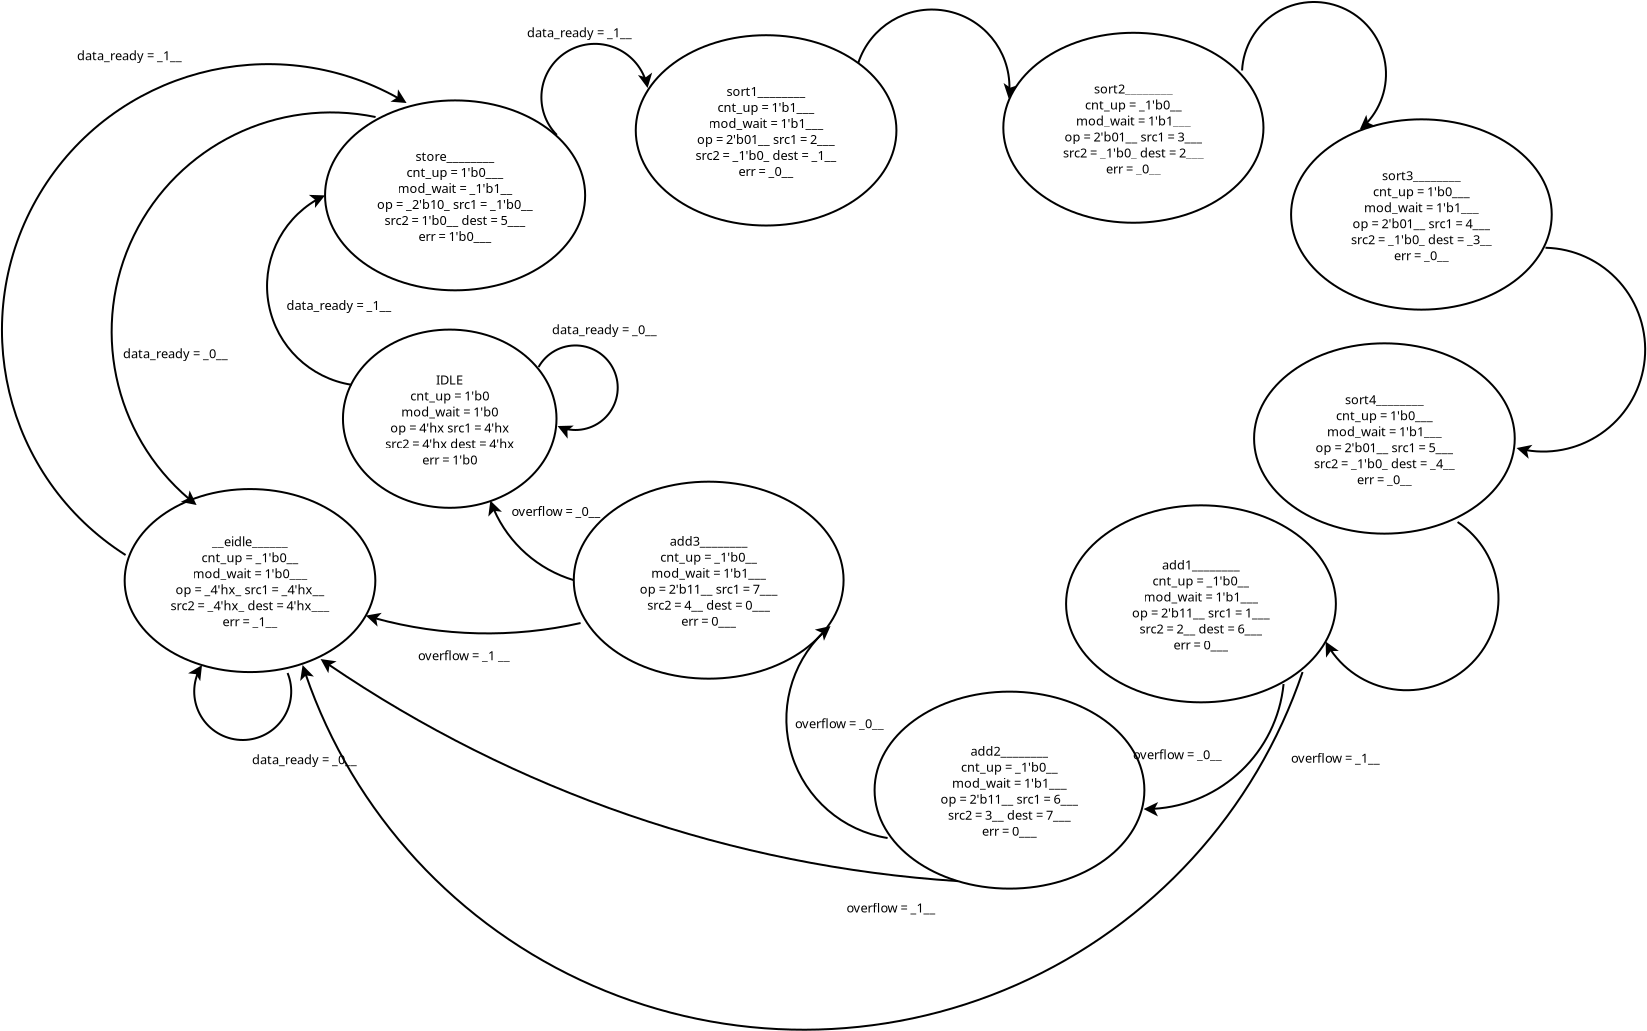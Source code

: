 <?xml version="1.0" encoding="UTF-8"?>
<dia:diagram xmlns:dia="http://www.lysator.liu.se/~alla/dia/">
  <dia:layer name="Background" visible="true" active="true">
    <dia:object type="Flowchart - Ellipse" version="0" id="O0">
      <dia:attribute name="obj_pos">
        <dia:point val="19.619,17.528"/>
      </dia:attribute>
      <dia:attribute name="obj_bb">
        <dia:rectangle val="19.569,17.478;30.346,26.489"/>
      </dia:attribute>
      <dia:attribute name="elem_corner">
        <dia:point val="19.619,17.528"/>
      </dia:attribute>
      <dia:attribute name="elem_width">
        <dia:real val="10.677"/>
      </dia:attribute>
      <dia:attribute name="elem_height">
        <dia:real val="8.911"/>
      </dia:attribute>
      <dia:attribute name="show_background">
        <dia:boolean val="true"/>
      </dia:attribute>
      <dia:attribute name="padding">
        <dia:real val="0.354"/>
      </dia:attribute>
      <dia:attribute name="text">
        <dia:composite type="text">
          <dia:attribute name="string">
            <dia:string>#IDLE
cnt_up = 1'b0
mod_wait = 1'b0
op = 4'hx src1 = 4'hx
src2 = 4'hx dest = 4'hx
err = 1'b0#</dia:string>
          </dia:attribute>
          <dia:attribute name="font">
            <dia:font family="sans" style="0" name="Helvetica"/>
          </dia:attribute>
          <dia:attribute name="height">
            <dia:real val="0.8"/>
          </dia:attribute>
          <dia:attribute name="pos">
            <dia:point val="24.957,20.178"/>
          </dia:attribute>
          <dia:attribute name="color">
            <dia:color val="#000000"/>
          </dia:attribute>
          <dia:attribute name="alignment">
            <dia:enum val="1"/>
          </dia:attribute>
        </dia:composite>
      </dia:attribute>
    </dia:object>
    <dia:object type="Flowchart - Ellipse" version="0" id="O1">
      <dia:attribute name="obj_pos">
        <dia:point val="18.723,6.069"/>
      </dia:attribute>
      <dia:attribute name="obj_bb">
        <dia:rectangle val="18.673,6.019;31.778,15.615"/>
      </dia:attribute>
      <dia:attribute name="elem_corner">
        <dia:point val="18.723,6.069"/>
      </dia:attribute>
      <dia:attribute name="elem_width">
        <dia:real val="13.005"/>
      </dia:attribute>
      <dia:attribute name="elem_height">
        <dia:real val="9.496"/>
      </dia:attribute>
      <dia:attribute name="show_background">
        <dia:boolean val="true"/>
      </dia:attribute>
      <dia:attribute name="padding">
        <dia:real val="0.354"/>
      </dia:attribute>
      <dia:attribute name="text">
        <dia:composite type="text">
          <dia:attribute name="string">
            <dia:string>#store________
cnt_up = 1'b0___
mod_wait = _1'b1__
op = _2'b10_ src1 = _1'b0__
src2 = 1'b0__ dest = 5___
err = 1'b0___#</dia:string>
          </dia:attribute>
          <dia:attribute name="font">
            <dia:font family="sans" style="0" name="Helvetica"/>
          </dia:attribute>
          <dia:attribute name="height">
            <dia:real val="0.8"/>
          </dia:attribute>
          <dia:attribute name="pos">
            <dia:point val="25.226,9.012"/>
          </dia:attribute>
          <dia:attribute name="color">
            <dia:color val="#000000"/>
          </dia:attribute>
          <dia:attribute name="alignment">
            <dia:enum val="1"/>
          </dia:attribute>
        </dia:composite>
      </dia:attribute>
    </dia:object>
    <dia:object type="Flowchart - Ellipse" version="0" id="O2">
      <dia:attribute name="obj_pos">
        <dia:point val="34.259,2.809"/>
      </dia:attribute>
      <dia:attribute name="obj_bb">
        <dia:rectangle val="34.209,2.759;47.342,12.375"/>
      </dia:attribute>
      <dia:attribute name="elem_corner">
        <dia:point val="34.259,2.809"/>
      </dia:attribute>
      <dia:attribute name="elem_width">
        <dia:real val="13.033"/>
      </dia:attribute>
      <dia:attribute name="elem_height">
        <dia:real val="9.516"/>
      </dia:attribute>
      <dia:attribute name="show_background">
        <dia:boolean val="true"/>
      </dia:attribute>
      <dia:attribute name="padding">
        <dia:real val="0.354"/>
      </dia:attribute>
      <dia:attribute name="text">
        <dia:composite type="text">
          <dia:attribute name="string">
            <dia:string>#sort1________
cnt_up = 1'b1___
mod_wait = 1'b1___
op = 2'b01__ src1 = 2___
src2 = _1'b0_ dest = _1__
err = _0__#</dia:string>
          </dia:attribute>
          <dia:attribute name="font">
            <dia:font family="sans" style="0" name="Helvetica"/>
          </dia:attribute>
          <dia:attribute name="height">
            <dia:real val="0.8"/>
          </dia:attribute>
          <dia:attribute name="pos">
            <dia:point val="40.776,5.762"/>
          </dia:attribute>
          <dia:attribute name="color">
            <dia:color val="#000000"/>
          </dia:attribute>
          <dia:attribute name="alignment">
            <dia:enum val="1"/>
          </dia:attribute>
        </dia:composite>
      </dia:attribute>
    </dia:object>
    <dia:object type="Flowchart - Ellipse" version="0" id="O3">
      <dia:attribute name="obj_pos">
        <dia:point val="52.637,2.688"/>
      </dia:attribute>
      <dia:attribute name="obj_bb">
        <dia:rectangle val="52.587,2.638;65.695,12.236"/>
      </dia:attribute>
      <dia:attribute name="elem_corner">
        <dia:point val="52.637,2.688"/>
      </dia:attribute>
      <dia:attribute name="elem_width">
        <dia:real val="13.007"/>
      </dia:attribute>
      <dia:attribute name="elem_height">
        <dia:real val="9.498"/>
      </dia:attribute>
      <dia:attribute name="show_background">
        <dia:boolean val="true"/>
      </dia:attribute>
      <dia:attribute name="padding">
        <dia:real val="0.354"/>
      </dia:attribute>
      <dia:attribute name="text">
        <dia:composite type="text">
          <dia:attribute name="string">
            <dia:string>#sort2________
cnt_up = _1'b0__
mod_wait = 1'b1___
op = 2'b01__ src1 = 3___
src2 = _1'b0_ dest = 2___
err = _0__#</dia:string>
          </dia:attribute>
          <dia:attribute name="font">
            <dia:font family="sans" style="0" name="Helvetica"/>
          </dia:attribute>
          <dia:attribute name="height">
            <dia:real val="0.8"/>
          </dia:attribute>
          <dia:attribute name="pos">
            <dia:point val="59.141,5.632"/>
          </dia:attribute>
          <dia:attribute name="color">
            <dia:color val="#000000"/>
          </dia:attribute>
          <dia:attribute name="alignment">
            <dia:enum val="1"/>
          </dia:attribute>
        </dia:composite>
      </dia:attribute>
    </dia:object>
    <dia:object type="Flowchart - Ellipse" version="0" id="O4">
      <dia:attribute name="obj_pos">
        <dia:point val="31.16,25.132"/>
      </dia:attribute>
      <dia:attribute name="obj_bb">
        <dia:rectangle val="31.11,25.082;44.701,35.032"/>
      </dia:attribute>
      <dia:attribute name="elem_corner">
        <dia:point val="31.16,25.132"/>
      </dia:attribute>
      <dia:attribute name="elem_width">
        <dia:real val="13.49"/>
      </dia:attribute>
      <dia:attribute name="elem_height">
        <dia:real val="9.85"/>
      </dia:attribute>
      <dia:attribute name="show_background">
        <dia:boolean val="true"/>
      </dia:attribute>
      <dia:attribute name="padding">
        <dia:real val="0.354"/>
      </dia:attribute>
      <dia:attribute name="text">
        <dia:composite type="text">
          <dia:attribute name="string">
            <dia:string>#add3________
cnt_up = _1'b0__
mod_wait = 1'b1___
op = 2'b11__ src1 = 7___
src2 = 4__ dest = 0___
err = 0___#</dia:string>
          </dia:attribute>
          <dia:attribute name="font">
            <dia:font family="sans" style="0" name="Helvetica"/>
          </dia:attribute>
          <dia:attribute name="height">
            <dia:real val="0.8"/>
          </dia:attribute>
          <dia:attribute name="pos">
            <dia:point val="37.906,28.252"/>
          </dia:attribute>
          <dia:attribute name="color">
            <dia:color val="#000000"/>
          </dia:attribute>
          <dia:attribute name="alignment">
            <dia:enum val="1"/>
          </dia:attribute>
        </dia:composite>
      </dia:attribute>
    </dia:object>
    <dia:object type="Flowchart - Ellipse" version="0" id="O5">
      <dia:attribute name="obj_pos">
        <dia:point val="8.704,25.501"/>
      </dia:attribute>
      <dia:attribute name="obj_bb">
        <dia:rectangle val="8.654,25.451;21.288,34.703"/>
      </dia:attribute>
      <dia:attribute name="elem_corner">
        <dia:point val="8.704,25.501"/>
      </dia:attribute>
      <dia:attribute name="elem_width">
        <dia:real val="12.534"/>
      </dia:attribute>
      <dia:attribute name="elem_height">
        <dia:real val="9.152"/>
      </dia:attribute>
      <dia:attribute name="show_background">
        <dia:boolean val="true"/>
      </dia:attribute>
      <dia:attribute name="padding">
        <dia:real val="0.354"/>
      </dia:attribute>
      <dia:attribute name="text">
        <dia:composite type="text">
          <dia:attribute name="string">
            <dia:string>#__eidle______
cnt_up = _1'b0__
mod_wait = 1'b0___
op = _4'hx_ src1 = _4'hx__
src2 = _4'hx_ dest = 4'hx___
err = _1__#</dia:string>
          </dia:attribute>
          <dia:attribute name="font">
            <dia:font family="sans" style="0" name="Helvetica"/>
          </dia:attribute>
          <dia:attribute name="height">
            <dia:real val="0.8"/>
          </dia:attribute>
          <dia:attribute name="pos">
            <dia:point val="14.971,28.272"/>
          </dia:attribute>
          <dia:attribute name="color">
            <dia:color val="#000000"/>
          </dia:attribute>
          <dia:attribute name="alignment">
            <dia:enum val="1"/>
          </dia:attribute>
        </dia:composite>
      </dia:attribute>
    </dia:object>
    <dia:object type="Standard - Arc" version="0" id="O6">
      <dia:attribute name="obj_pos">
        <dia:point val="20.054,20.288"/>
      </dia:attribute>
      <dia:attribute name="obj_bb">
        <dia:rectangle val="15.773,10.76;20.11,20.345"/>
      </dia:attribute>
      <dia:attribute name="conn_endpoints">
        <dia:point val="20.054,20.288"/>
        <dia:point val="18.723,10.817"/>
      </dia:attribute>
      <dia:attribute name="curve_distance">
        <dia:real val="-3.551"/>
      </dia:attribute>
      <dia:attribute name="line_width">
        <dia:real val="0.1"/>
      </dia:attribute>
      <dia:attribute name="end_arrow">
        <dia:enum val="22"/>
      </dia:attribute>
      <dia:attribute name="end_arrow_length">
        <dia:real val="0.5"/>
      </dia:attribute>
      <dia:attribute name="end_arrow_width">
        <dia:real val="0.5"/>
      </dia:attribute>
      <dia:connections>
        <dia:connection handle="0" to="O0" connection="7"/>
        <dia:connection handle="1" to="O1" connection="8"/>
      </dia:connections>
    </dia:object>
    <dia:object type="Standard - Text" version="1" id="O7">
      <dia:attribute name="obj_pos">
        <dia:point val="16.8,16.55"/>
      </dia:attribute>
      <dia:attribute name="obj_bb">
        <dia:rectangle val="16.8,15.955;22.695,16.703"/>
      </dia:attribute>
      <dia:attribute name="text">
        <dia:composite type="text">
          <dia:attribute name="string">
            <dia:string>#data_ready = _1__#</dia:string>
          </dia:attribute>
          <dia:attribute name="font">
            <dia:font family="sans" style="0" name="Helvetica"/>
          </dia:attribute>
          <dia:attribute name="height">
            <dia:real val="0.8"/>
          </dia:attribute>
          <dia:attribute name="pos">
            <dia:point val="16.8,16.55"/>
          </dia:attribute>
          <dia:attribute name="color">
            <dia:color val="#000000"/>
          </dia:attribute>
          <dia:attribute name="alignment">
            <dia:enum val="0"/>
          </dia:attribute>
        </dia:composite>
      </dia:attribute>
      <dia:attribute name="valign">
        <dia:enum val="3"/>
      </dia:attribute>
    </dia:object>
    <dia:object type="Standard - Arc" version="0" id="O8">
      <dia:attribute name="obj_pos">
        <dia:point val="31.16,30.057"/>
      </dia:attribute>
      <dia:attribute name="obj_bb">
        <dia:rectangle val="26.884,26.006;31.231,30.128"/>
      </dia:attribute>
      <dia:attribute name="conn_endpoints">
        <dia:point val="31.16,30.057"/>
        <dia:point val="26.988,26.076"/>
      </dia:attribute>
      <dia:attribute name="curve_distance">
        <dia:real val="-0.693"/>
      </dia:attribute>
      <dia:attribute name="end_arrow">
        <dia:enum val="22"/>
      </dia:attribute>
      <dia:attribute name="end_arrow_length">
        <dia:real val="0.5"/>
      </dia:attribute>
      <dia:attribute name="end_arrow_width">
        <dia:real val="0.5"/>
      </dia:attribute>
      <dia:connections>
        <dia:connection handle="0" to="O4" connection="8"/>
        <dia:connection handle="1" to="O0" connection="13"/>
      </dia:connections>
    </dia:object>
    <dia:object type="Standard - Text" version="1" id="O9">
      <dia:attribute name="obj_pos">
        <dia:point val="28.05,26.85"/>
      </dia:attribute>
      <dia:attribute name="obj_bb">
        <dia:rectangle val="28.05,26.255;33.11,27.003"/>
      </dia:attribute>
      <dia:attribute name="text">
        <dia:composite type="text">
          <dia:attribute name="string">
            <dia:string>#overflow = _0__#</dia:string>
          </dia:attribute>
          <dia:attribute name="font">
            <dia:font family="sans" style="0" name="Helvetica"/>
          </dia:attribute>
          <dia:attribute name="height">
            <dia:real val="0.8"/>
          </dia:attribute>
          <dia:attribute name="pos">
            <dia:point val="28.05,26.85"/>
          </dia:attribute>
          <dia:attribute name="color">
            <dia:color val="#000000"/>
          </dia:attribute>
          <dia:attribute name="alignment">
            <dia:enum val="0"/>
          </dia:attribute>
        </dia:composite>
      </dia:attribute>
      <dia:attribute name="valign">
        <dia:enum val="3"/>
      </dia:attribute>
    </dia:object>
    <dia:object type="Standard - Arc" version="0" id="O10">
      <dia:attribute name="obj_pos">
        <dia:point val="25.226,10.817"/>
      </dia:attribute>
      <dia:attribute name="obj_bb">
        <dia:rectangle val="25.155,4.216;34.918,10.885"/>
      </dia:attribute>
      <dia:attribute name="conn_endpoints">
        <dia:point val="25.226,10.817"/>
        <dia:point val="34.85,5.45"/>
      </dia:attribute>
      <dia:attribute name="curve_distance">
        <dia:real val="-3.551"/>
      </dia:attribute>
      <dia:attribute name="line_width">
        <dia:real val="0.1"/>
      </dia:attribute>
      <dia:attribute name="end_arrow">
        <dia:enum val="22"/>
      </dia:attribute>
      <dia:attribute name="end_arrow_length">
        <dia:real val="0.5"/>
      </dia:attribute>
      <dia:attribute name="end_arrow_width">
        <dia:real val="0.5"/>
      </dia:attribute>
      <dia:connections>
        <dia:connection handle="0" to="O1" connection="16"/>
      </dia:connections>
    </dia:object>
    <dia:object type="Standard - Text" version="1" id="O11">
      <dia:attribute name="obj_pos">
        <dia:point val="28.825,2.91"/>
      </dia:attribute>
      <dia:attribute name="obj_bb">
        <dia:rectangle val="28.825,2.315;34.72,3.062"/>
      </dia:attribute>
      <dia:attribute name="text">
        <dia:composite type="text">
          <dia:attribute name="string">
            <dia:string>#data_ready = _1__#</dia:string>
          </dia:attribute>
          <dia:attribute name="font">
            <dia:font family="sans" style="0" name="Helvetica"/>
          </dia:attribute>
          <dia:attribute name="height">
            <dia:real val="0.8"/>
          </dia:attribute>
          <dia:attribute name="pos">
            <dia:point val="28.825,2.91"/>
          </dia:attribute>
          <dia:attribute name="color">
            <dia:color val="#000000"/>
          </dia:attribute>
          <dia:attribute name="alignment">
            <dia:enum val="0"/>
          </dia:attribute>
        </dia:composite>
      </dia:attribute>
      <dia:attribute name="valign">
        <dia:enum val="3"/>
      </dia:attribute>
    </dia:object>
    <dia:object type="Standard - Arc" version="0" id="O12">
      <dia:attribute name="obj_pos">
        <dia:point val="21.25,6.9"/>
      </dia:attribute>
      <dia:attribute name="obj_bb">
        <dia:rectangle val="8.004,6.62;21.316,26.366"/>
      </dia:attribute>
      <dia:attribute name="conn_endpoints">
        <dia:point val="21.25,6.9"/>
        <dia:point val="12.3,26.3"/>
      </dia:attribute>
      <dia:attribute name="curve_distance">
        <dia:real val="8.494"/>
      </dia:attribute>
      <dia:attribute name="line_width">
        <dia:real val="0.1"/>
      </dia:attribute>
      <dia:attribute name="end_arrow">
        <dia:enum val="22"/>
      </dia:attribute>
      <dia:attribute name="end_arrow_length">
        <dia:real val="0.5"/>
      </dia:attribute>
      <dia:attribute name="end_arrow_width">
        <dia:real val="0.5"/>
      </dia:attribute>
    </dia:object>
    <dia:object type="Standard - Text" version="1" id="O13">
      <dia:attribute name="obj_pos">
        <dia:point val="15.075,39.26"/>
      </dia:attribute>
      <dia:attribute name="obj_bb">
        <dia:rectangle val="15.075,38.665;20.968,39.413"/>
      </dia:attribute>
      <dia:attribute name="text">
        <dia:composite type="text">
          <dia:attribute name="string">
            <dia:string>#data_ready = _0__#</dia:string>
          </dia:attribute>
          <dia:attribute name="font">
            <dia:font family="sans" style="0" name="Helvetica"/>
          </dia:attribute>
          <dia:attribute name="height">
            <dia:real val="0.8"/>
          </dia:attribute>
          <dia:attribute name="pos">
            <dia:point val="15.075,39.26"/>
          </dia:attribute>
          <dia:attribute name="color">
            <dia:color val="#000000"/>
          </dia:attribute>
          <dia:attribute name="alignment">
            <dia:enum val="0"/>
          </dia:attribute>
        </dia:composite>
      </dia:attribute>
      <dia:attribute name="valign">
        <dia:enum val="3"/>
      </dia:attribute>
    </dia:object>
    <dia:object type="Standard - Arc" version="0" id="O14">
      <dia:attribute name="obj_pos">
        <dia:point val="8.75,28.8"/>
      </dia:attribute>
      <dia:attribute name="obj_bb">
        <dia:rectangle val="2.521,4.207;22.869,28.869"/>
      </dia:attribute>
      <dia:attribute name="conn_endpoints">
        <dia:point val="8.75,28.8"/>
        <dia:point val="22.8,6.2"/>
      </dia:attribute>
      <dia:attribute name="curve_distance">
        <dia:real val="-13.186"/>
      </dia:attribute>
      <dia:attribute name="line_width">
        <dia:real val="0.1"/>
      </dia:attribute>
      <dia:attribute name="end_arrow">
        <dia:enum val="22"/>
      </dia:attribute>
      <dia:attribute name="end_arrow_length">
        <dia:real val="0.5"/>
      </dia:attribute>
      <dia:attribute name="end_arrow_width">
        <dia:real val="0.5"/>
      </dia:attribute>
    </dia:object>
    <dia:object type="Standard - Text" version="1" id="O15">
      <dia:attribute name="obj_pos">
        <dia:point val="6.325,4.06"/>
      </dia:attribute>
      <dia:attribute name="obj_bb">
        <dia:rectangle val="6.325,3.465;12.22,4.213"/>
      </dia:attribute>
      <dia:attribute name="text">
        <dia:composite type="text">
          <dia:attribute name="string">
            <dia:string>#data_ready = _1__#</dia:string>
          </dia:attribute>
          <dia:attribute name="font">
            <dia:font family="sans" style="0" name="Helvetica"/>
          </dia:attribute>
          <dia:attribute name="height">
            <dia:real val="0.8"/>
          </dia:attribute>
          <dia:attribute name="pos">
            <dia:point val="6.325,4.06"/>
          </dia:attribute>
          <dia:attribute name="color">
            <dia:color val="#000000"/>
          </dia:attribute>
          <dia:attribute name="alignment">
            <dia:enum val="0"/>
          </dia:attribute>
        </dia:composite>
      </dia:attribute>
      <dia:attribute name="valign">
        <dia:enum val="3"/>
      </dia:attribute>
    </dia:object>
    <dia:object type="Standard - Arc" version="0" id="O16">
      <dia:attribute name="obj_pos">
        <dia:point val="45.383,4.202"/>
      </dia:attribute>
      <dia:attribute name="obj_bb">
        <dia:rectangle val="45.323,2.079;59.201,7.497"/>
      </dia:attribute>
      <dia:attribute name="conn_endpoints">
        <dia:point val="45.383,4.202"/>
        <dia:point val="59.141,7.437"/>
      </dia:attribute>
      <dia:attribute name="curve_distance">
        <dia:real val="-3.551"/>
      </dia:attribute>
      <dia:attribute name="line_width">
        <dia:real val="0.1"/>
      </dia:attribute>
      <dia:attribute name="end_arrow">
        <dia:enum val="22"/>
      </dia:attribute>
      <dia:attribute name="end_arrow_length">
        <dia:real val="0.5"/>
      </dia:attribute>
      <dia:attribute name="end_arrow_width">
        <dia:real val="0.5"/>
      </dia:attribute>
      <dia:connections>
        <dia:connection handle="0" to="O2" connection="2"/>
        <dia:connection handle="1" to="O3" connection="16"/>
      </dia:connections>
    </dia:object>
    <dia:object type="Standard - Arc" version="0" id="O17">
      <dia:attribute name="obj_pos">
        <dia:point val="46.85,42.95"/>
      </dia:attribute>
      <dia:attribute name="obj_bb">
        <dia:rectangle val="41.739,32.289;46.911,43.011"/>
      </dia:attribute>
      <dia:attribute name="conn_endpoints">
        <dia:point val="46.85,42.95"/>
        <dia:point val="44,32.35"/>
      </dia:attribute>
      <dia:attribute name="curve_distance">
        <dia:real val="-3.551"/>
      </dia:attribute>
      <dia:attribute name="line_width">
        <dia:real val="0.1"/>
      </dia:attribute>
      <dia:attribute name="end_arrow">
        <dia:enum val="22"/>
      </dia:attribute>
      <dia:attribute name="end_arrow_length">
        <dia:real val="0.5"/>
      </dia:attribute>
      <dia:attribute name="end_arrow_width">
        <dia:real val="0.5"/>
      </dia:attribute>
    </dia:object>
    <dia:object type="Standard - Arc" version="0" id="O18">
      <dia:attribute name="obj_pos">
        <dia:point val="29.4,19.4"/>
      </dia:attribute>
      <dia:attribute name="obj_bb">
        <dia:rectangle val="29.337,18.271;33.407,22.984"/>
      </dia:attribute>
      <dia:attribute name="conn_endpoints">
        <dia:point val="29.4,19.4"/>
        <dia:point val="30.35,22.35"/>
      </dia:attribute>
      <dia:attribute name="curve_distance">
        <dia:real val="-3.551"/>
      </dia:attribute>
      <dia:attribute name="line_width">
        <dia:real val="0.1"/>
      </dia:attribute>
      <dia:attribute name="end_arrow">
        <dia:enum val="22"/>
      </dia:attribute>
      <dia:attribute name="end_arrow_length">
        <dia:real val="0.5"/>
      </dia:attribute>
      <dia:attribute name="end_arrow_width">
        <dia:real val="0.5"/>
      </dia:attribute>
    </dia:object>
    <dia:object type="Standard - Text" version="1" id="O19">
      <dia:attribute name="obj_pos">
        <dia:point val="30.075,17.76"/>
      </dia:attribute>
      <dia:attribute name="obj_bb">
        <dia:rectangle val="30.075,17.165;35.968,17.913"/>
      </dia:attribute>
      <dia:attribute name="text">
        <dia:composite type="text">
          <dia:attribute name="string">
            <dia:string>#data_ready = _0__#</dia:string>
          </dia:attribute>
          <dia:attribute name="font">
            <dia:font family="sans" style="0" name="Helvetica"/>
          </dia:attribute>
          <dia:attribute name="height">
            <dia:real val="0.8"/>
          </dia:attribute>
          <dia:attribute name="pos">
            <dia:point val="30.075,17.76"/>
          </dia:attribute>
          <dia:attribute name="color">
            <dia:color val="#000000"/>
          </dia:attribute>
          <dia:attribute name="alignment">
            <dia:enum val="0"/>
          </dia:attribute>
        </dia:composite>
      </dia:attribute>
      <dia:attribute name="valign">
        <dia:enum val="3"/>
      </dia:attribute>
    </dia:object>
    <dia:object type="Standard - Arc" version="0" id="O20">
      <dia:attribute name="obj_pos">
        <dia:point val="16.85,34.7"/>
      </dia:attribute>
      <dia:attribute name="obj_bb">
        <dia:rectangle val="11.875,34.25;17.083,38.099"/>
      </dia:attribute>
      <dia:attribute name="conn_endpoints">
        <dia:point val="16.85,34.7"/>
        <dia:point val="12.572,34.304"/>
      </dia:attribute>
      <dia:attribute name="curve_distance">
        <dia:real val="-3.551"/>
      </dia:attribute>
      <dia:attribute name="line_width">
        <dia:real val="0.1"/>
      </dia:attribute>
      <dia:attribute name="end_arrow">
        <dia:enum val="22"/>
      </dia:attribute>
      <dia:attribute name="end_arrow_length">
        <dia:real val="0.5"/>
      </dia:attribute>
      <dia:attribute name="end_arrow_width">
        <dia:real val="0.5"/>
      </dia:attribute>
      <dia:connections>
        <dia:connection handle="1" to="O5" connection="11"/>
      </dia:connections>
    </dia:object>
    <dia:object type="Standard - Text" version="1" id="O21">
      <dia:attribute name="obj_pos">
        <dia:point val="23.375,34.06"/>
      </dia:attribute>
      <dia:attribute name="obj_bb">
        <dia:rectangle val="23.375,33.465;28.64,34.212"/>
      </dia:attribute>
      <dia:attribute name="text">
        <dia:composite type="text">
          <dia:attribute name="string">
            <dia:string>#overflow = _1 __#</dia:string>
          </dia:attribute>
          <dia:attribute name="font">
            <dia:font family="sans" style="0" name="Helvetica"/>
          </dia:attribute>
          <dia:attribute name="height">
            <dia:real val="0.8"/>
          </dia:attribute>
          <dia:attribute name="pos">
            <dia:point val="23.375,34.06"/>
          </dia:attribute>
          <dia:attribute name="color">
            <dia:color val="#000000"/>
          </dia:attribute>
          <dia:attribute name="alignment">
            <dia:enum val="0"/>
          </dia:attribute>
        </dia:composite>
      </dia:attribute>
      <dia:attribute name="valign">
        <dia:enum val="3"/>
      </dia:attribute>
    </dia:object>
    <dia:object type="Standard - Arc" version="0" id="O22">
      <dia:attribute name="obj_pos">
        <dia:point val="31.5,32.2"/>
      </dia:attribute>
      <dia:attribute name="obj_bb">
        <dia:rectangle val="20.709,31.689;31.552,32.769"/>
      </dia:attribute>
      <dia:attribute name="conn_endpoints">
        <dia:point val="31.5,32.2"/>
        <dia:point val="20.761,31.828"/>
      </dia:attribute>
      <dia:attribute name="curve_distance">
        <dia:real val="-0.693"/>
      </dia:attribute>
      <dia:attribute name="end_arrow">
        <dia:enum val="22"/>
      </dia:attribute>
      <dia:attribute name="end_arrow_length">
        <dia:real val="0.5"/>
      </dia:attribute>
      <dia:attribute name="end_arrow_width">
        <dia:real val="0.5"/>
      </dia:attribute>
      <dia:connections>
        <dia:connection handle="1" to="O5" connection="15"/>
      </dia:connections>
    </dia:object>
    <dia:object type="Standard - Text" version="1" id="O23">
      <dia:attribute name="obj_pos">
        <dia:point val="8.625,18.96"/>
      </dia:attribute>
      <dia:attribute name="obj_bb">
        <dia:rectangle val="8.625,18.365;14.518,19.113"/>
      </dia:attribute>
      <dia:attribute name="text">
        <dia:composite type="text">
          <dia:attribute name="string">
            <dia:string>#data_ready = _0__#</dia:string>
          </dia:attribute>
          <dia:attribute name="font">
            <dia:font family="sans" style="0" name="Helvetica"/>
          </dia:attribute>
          <dia:attribute name="height">
            <dia:real val="0.8"/>
          </dia:attribute>
          <dia:attribute name="pos">
            <dia:point val="8.625,18.96"/>
          </dia:attribute>
          <dia:attribute name="color">
            <dia:color val="#000000"/>
          </dia:attribute>
          <dia:attribute name="alignment">
            <dia:enum val="0"/>
          </dia:attribute>
        </dia:composite>
      </dia:attribute>
      <dia:attribute name="valign">
        <dia:enum val="3"/>
      </dia:attribute>
    </dia:object>
    <dia:object type="Flowchart - Ellipse" version="0" id="O24">
      <dia:attribute name="obj_pos">
        <dia:point val="67.025,7.015"/>
      </dia:attribute>
      <dia:attribute name="obj_bb">
        <dia:rectangle val="66.975,6.965;80.108,16.581"/>
      </dia:attribute>
      <dia:attribute name="elem_corner">
        <dia:point val="67.025,7.015"/>
      </dia:attribute>
      <dia:attribute name="elem_width">
        <dia:real val="13.033"/>
      </dia:attribute>
      <dia:attribute name="elem_height">
        <dia:real val="9.516"/>
      </dia:attribute>
      <dia:attribute name="show_background">
        <dia:boolean val="true"/>
      </dia:attribute>
      <dia:attribute name="padding">
        <dia:real val="0.354"/>
      </dia:attribute>
      <dia:attribute name="text">
        <dia:composite type="text">
          <dia:attribute name="string">
            <dia:string>#sort3________
cnt_up = 1'b0___
mod_wait = 1'b1___
op = 2'b01__ src1 = 4___
src2 = _1'b0_ dest = _3__
err = _0__#</dia:string>
          </dia:attribute>
          <dia:attribute name="font">
            <dia:font family="sans" style="0" name="Helvetica"/>
          </dia:attribute>
          <dia:attribute name="height">
            <dia:real val="0.8"/>
          </dia:attribute>
          <dia:attribute name="pos">
            <dia:point val="73.541,9.968"/>
          </dia:attribute>
          <dia:attribute name="color">
            <dia:color val="#000000"/>
          </dia:attribute>
          <dia:attribute name="alignment">
            <dia:enum val="1"/>
          </dia:attribute>
        </dia:composite>
      </dia:attribute>
    </dia:object>
    <dia:object type="Flowchart - Ellipse" version="0" id="O25">
      <dia:attribute name="obj_pos">
        <dia:point val="65.175,18.215"/>
      </dia:attribute>
      <dia:attribute name="obj_bb">
        <dia:rectangle val="65.125,18.165;78.258,27.781"/>
      </dia:attribute>
      <dia:attribute name="elem_corner">
        <dia:point val="65.175,18.215"/>
      </dia:attribute>
      <dia:attribute name="elem_width">
        <dia:real val="13.033"/>
      </dia:attribute>
      <dia:attribute name="elem_height">
        <dia:real val="9.516"/>
      </dia:attribute>
      <dia:attribute name="show_background">
        <dia:boolean val="true"/>
      </dia:attribute>
      <dia:attribute name="padding">
        <dia:real val="0.354"/>
      </dia:attribute>
      <dia:attribute name="text">
        <dia:composite type="text">
          <dia:attribute name="string">
            <dia:string>#sort4________
cnt_up = 1'b0___
mod_wait = 1'b1___
op = 2'b01__ src1 = 5___
src2 = _1'b0_ dest = _4__
err = _0__#</dia:string>
          </dia:attribute>
          <dia:attribute name="font">
            <dia:font family="sans" style="0" name="Helvetica"/>
          </dia:attribute>
          <dia:attribute name="height">
            <dia:real val="0.8"/>
          </dia:attribute>
          <dia:attribute name="pos">
            <dia:point val="71.691,21.168"/>
          </dia:attribute>
          <dia:attribute name="color">
            <dia:color val="#000000"/>
          </dia:attribute>
          <dia:attribute name="alignment">
            <dia:enum val="1"/>
          </dia:attribute>
        </dia:composite>
      </dia:attribute>
    </dia:object>
    <dia:object type="Flowchart - Ellipse" version="0" id="O26">
      <dia:attribute name="obj_pos">
        <dia:point val="55.775,26.315"/>
      </dia:attribute>
      <dia:attribute name="obj_bb">
        <dia:rectangle val="55.725,26.265;69.315,36.215"/>
      </dia:attribute>
      <dia:attribute name="elem_corner">
        <dia:point val="55.775,26.315"/>
      </dia:attribute>
      <dia:attribute name="elem_width">
        <dia:real val="13.49"/>
      </dia:attribute>
      <dia:attribute name="elem_height">
        <dia:real val="9.85"/>
      </dia:attribute>
      <dia:attribute name="show_background">
        <dia:boolean val="true"/>
      </dia:attribute>
      <dia:attribute name="padding">
        <dia:real val="0.354"/>
      </dia:attribute>
      <dia:attribute name="text">
        <dia:composite type="text">
          <dia:attribute name="string">
            <dia:string>#add1________
cnt_up = _1'b0__
mod_wait = 1'b1___
op = 2'b11__ src1 = 1___
src2 = 2__ dest = 6___
err = 0___#</dia:string>
          </dia:attribute>
          <dia:attribute name="font">
            <dia:font family="sans" style="0" name="Helvetica"/>
          </dia:attribute>
          <dia:attribute name="height">
            <dia:real val="0.8"/>
          </dia:attribute>
          <dia:attribute name="pos">
            <dia:point val="62.52,29.435"/>
          </dia:attribute>
          <dia:attribute name="color">
            <dia:color val="#000000"/>
          </dia:attribute>
          <dia:attribute name="alignment">
            <dia:enum val="1"/>
          </dia:attribute>
        </dia:composite>
      </dia:attribute>
    </dia:object>
    <dia:object type="Flowchart - Ellipse" version="0" id="O27">
      <dia:attribute name="obj_pos">
        <dia:point val="46.2,35.63"/>
      </dia:attribute>
      <dia:attribute name="obj_bb">
        <dia:rectangle val="46.15,35.58;59.74,45.53"/>
      </dia:attribute>
      <dia:attribute name="elem_corner">
        <dia:point val="46.2,35.63"/>
      </dia:attribute>
      <dia:attribute name="elem_width">
        <dia:real val="13.49"/>
      </dia:attribute>
      <dia:attribute name="elem_height">
        <dia:real val="9.85"/>
      </dia:attribute>
      <dia:attribute name="show_background">
        <dia:boolean val="true"/>
      </dia:attribute>
      <dia:attribute name="padding">
        <dia:real val="0.354"/>
      </dia:attribute>
      <dia:attribute name="text">
        <dia:composite type="text">
          <dia:attribute name="string">
            <dia:string>#add2________
cnt_up = _1'b0__
mod_wait = 1'b1___
op = 2'b11__ src1 = 6___
src2 = 3__ dest = 7___
err = 0___#</dia:string>
          </dia:attribute>
          <dia:attribute name="font">
            <dia:font family="sans" style="0" name="Helvetica"/>
          </dia:attribute>
          <dia:attribute name="height">
            <dia:real val="0.8"/>
          </dia:attribute>
          <dia:attribute name="pos">
            <dia:point val="52.945,38.75"/>
          </dia:attribute>
          <dia:attribute name="color">
            <dia:color val="#000000"/>
          </dia:attribute>
          <dia:attribute name="alignment">
            <dia:enum val="1"/>
          </dia:attribute>
        </dia:composite>
      </dia:attribute>
    </dia:object>
    <dia:object type="Standard - Arc" version="0" id="O28">
      <dia:attribute name="obj_pos">
        <dia:point val="66.65,35.25"/>
      </dia:attribute>
      <dia:attribute name="obj_bb">
        <dia:rectangle val="59.579,35.179;66.721,41.872"/>
      </dia:attribute>
      <dia:attribute name="conn_endpoints">
        <dia:point val="66.65,35.25"/>
        <dia:point val="59.65,41.5"/>
      </dia:attribute>
      <dia:attribute name="curve_distance">
        <dia:real val="-1.829"/>
      </dia:attribute>
      <dia:attribute name="line_width">
        <dia:real val="0.1"/>
      </dia:attribute>
      <dia:attribute name="end_arrow">
        <dia:enum val="22"/>
      </dia:attribute>
      <dia:attribute name="end_arrow_length">
        <dia:real val="0.5"/>
      </dia:attribute>
      <dia:attribute name="end_arrow_width">
        <dia:real val="0.5"/>
      </dia:attribute>
    </dia:object>
    <dia:object type="Standard - Arc" version="0" id="O29">
      <dia:attribute name="obj_pos">
        <dia:point val="75.35,27.15"/>
      </dia:attribute>
      <dia:attribute name="obj_bb">
        <dia:rectangle val="68.681,27.079;77.445,35.61"/>
      </dia:attribute>
      <dia:attribute name="conn_endpoints">
        <dia:point val="75.35,27.15"/>
        <dia:point val="68.752,33.125"/>
      </dia:attribute>
      <dia:attribute name="curve_distance">
        <dia:real val="-5.714"/>
      </dia:attribute>
      <dia:attribute name="line_width">
        <dia:real val="0.1"/>
      </dia:attribute>
      <dia:attribute name="end_arrow">
        <dia:enum val="22"/>
      </dia:attribute>
      <dia:attribute name="end_arrow_length">
        <dia:real val="0.5"/>
      </dia:attribute>
      <dia:attribute name="end_arrow_width">
        <dia:real val="0.5"/>
      </dia:attribute>
      <dia:connections>
        <dia:connection handle="1" to="O26" connection="15"/>
      </dia:connections>
    </dia:object>
    <dia:object type="Standard - Arc" version="0" id="O30">
      <dia:attribute name="obj_pos">
        <dia:point val="79.744,13.436"/>
      </dia:attribute>
      <dia:attribute name="obj_bb">
        <dia:rectangle val="78.243,13.379;84.779,23.988"/>
      </dia:attribute>
      <dia:attribute name="conn_endpoints">
        <dia:point val="79.744,13.436"/>
        <dia:point val="78.3,23.45"/>
      </dia:attribute>
      <dia:attribute name="curve_distance">
        <dia:real val="-5.714"/>
      </dia:attribute>
      <dia:attribute name="line_width">
        <dia:real val="0.1"/>
      </dia:attribute>
      <dia:attribute name="end_arrow">
        <dia:enum val="22"/>
      </dia:attribute>
      <dia:attribute name="end_arrow_length">
        <dia:real val="0.5"/>
      </dia:attribute>
      <dia:attribute name="end_arrow_width">
        <dia:real val="0.5"/>
      </dia:attribute>
    </dia:object>
    <dia:object type="Standard - Arc" version="0" id="O31">
      <dia:attribute name="obj_pos">
        <dia:point val="64.575,4.572"/>
      </dia:attribute>
      <dia:attribute name="obj_bb">
        <dia:rectangle val="64.505,2.401;74.836,11.843"/>
      </dia:attribute>
      <dia:attribute name="conn_endpoints">
        <dia:point val="64.575,4.572"/>
        <dia:point val="73.541,11.773"/>
      </dia:attribute>
      <dia:attribute name="curve_distance">
        <dia:real val="-5.714"/>
      </dia:attribute>
      <dia:attribute name="line_width">
        <dia:real val="0.1"/>
      </dia:attribute>
      <dia:attribute name="end_arrow">
        <dia:enum val="22"/>
      </dia:attribute>
      <dia:attribute name="end_arrow_length">
        <dia:real val="0.5"/>
      </dia:attribute>
      <dia:attribute name="end_arrow_width">
        <dia:real val="0.5"/>
      </dia:attribute>
      <dia:connections>
        <dia:connection handle="1" to="O24" connection="16"/>
      </dia:connections>
    </dia:object>
    <dia:object type="Standard - Arc" version="0" id="O32">
      <dia:attribute name="obj_pos">
        <dia:point val="50.364,45.105"/>
      </dia:attribute>
      <dia:attribute name="obj_bb">
        <dia:rectangle val="18.436,33.936;50.428,45.169"/>
      </dia:attribute>
      <dia:attribute name="conn_endpoints">
        <dia:point val="50.364,45.105"/>
        <dia:point val="18.5,34"/>
      </dia:attribute>
      <dia:attribute name="curve_distance">
        <dia:real val="-2.295"/>
      </dia:attribute>
      <dia:attribute name="line_width">
        <dia:real val="0.1"/>
      </dia:attribute>
      <dia:attribute name="end_arrow">
        <dia:enum val="22"/>
      </dia:attribute>
      <dia:attribute name="end_arrow_length">
        <dia:real val="0.5"/>
      </dia:attribute>
      <dia:attribute name="end_arrow_width">
        <dia:real val="0.5"/>
      </dia:attribute>
      <dia:connections>
        <dia:connection handle="0" to="O27" connection="11"/>
      </dia:connections>
    </dia:object>
    <dia:object type="Standard - Arc" version="0" id="O33">
      <dia:attribute name="obj_pos">
        <dia:point val="67.6,34.65"/>
      </dia:attribute>
      <dia:attribute name="obj_bb">
        <dia:rectangle val="17.478,34.25;67.65,52.585"/>
      </dia:attribute>
      <dia:attribute name="conn_endpoints">
        <dia:point val="67.6,34.65"/>
        <dia:point val="17.6,34.3"/>
      </dia:attribute>
      <dia:attribute name="curve_distance">
        <dia:real val="-18.06"/>
      </dia:attribute>
      <dia:attribute name="line_width">
        <dia:real val="0.1"/>
      </dia:attribute>
      <dia:attribute name="end_arrow">
        <dia:enum val="22"/>
      </dia:attribute>
      <dia:attribute name="end_arrow_length">
        <dia:real val="0.5"/>
      </dia:attribute>
      <dia:attribute name="end_arrow_width">
        <dia:real val="0.5"/>
      </dia:attribute>
    </dia:object>
    <dia:object type="Standard - Text" version="1" id="O34">
      <dia:attribute name="obj_pos">
        <dia:point val="59.125,39.01"/>
      </dia:attribute>
      <dia:attribute name="obj_bb">
        <dia:rectangle val="59.125,38.396;64.204,39.2"/>
      </dia:attribute>
      <dia:attribute name="text">
        <dia:composite type="text">
          <dia:attribute name="string">
            <dia:string>#overflow = _0__#</dia:string>
          </dia:attribute>
          <dia:attribute name="font">
            <dia:font family="sans" style="0" name="Helvetica"/>
          </dia:attribute>
          <dia:attribute name="height">
            <dia:real val="0.8"/>
          </dia:attribute>
          <dia:attribute name="pos">
            <dia:point val="59.125,39.01"/>
          </dia:attribute>
          <dia:attribute name="color">
            <dia:color val="#000000"/>
          </dia:attribute>
          <dia:attribute name="alignment">
            <dia:enum val="0"/>
          </dia:attribute>
        </dia:composite>
      </dia:attribute>
      <dia:attribute name="valign">
        <dia:enum val="3"/>
      </dia:attribute>
    </dia:object>
    <dia:object type="Standard - Text" version="1" id="O35">
      <dia:attribute name="obj_pos">
        <dia:point val="42.225,37.46"/>
      </dia:attribute>
      <dia:attribute name="obj_bb">
        <dia:rectangle val="42.206,36.846;47.285,37.65"/>
      </dia:attribute>
      <dia:attribute name="text">
        <dia:composite type="text">
          <dia:attribute name="string">
            <dia:string>#overflow = _0__#</dia:string>
          </dia:attribute>
          <dia:attribute name="font">
            <dia:font family="sans" style="0" name="Helvetica"/>
          </dia:attribute>
          <dia:attribute name="height">
            <dia:real val="0.8"/>
          </dia:attribute>
          <dia:attribute name="pos">
            <dia:point val="42.225,37.46"/>
          </dia:attribute>
          <dia:attribute name="color">
            <dia:color val="#000000"/>
          </dia:attribute>
          <dia:attribute name="alignment">
            <dia:enum val="0"/>
          </dia:attribute>
        </dia:composite>
      </dia:attribute>
      <dia:attribute name="valign">
        <dia:enum val="3"/>
      </dia:attribute>
    </dia:object>
    <dia:object type="Standard - Text" version="1" id="O36">
      <dia:attribute name="obj_pos">
        <dia:point val="44.8,46.675"/>
      </dia:attribute>
      <dia:attribute name="obj_bb">
        <dia:rectangle val="44.8,46.061;49.881,46.865"/>
      </dia:attribute>
      <dia:attribute name="text">
        <dia:composite type="text">
          <dia:attribute name="string">
            <dia:string>#overflow = _1__#</dia:string>
          </dia:attribute>
          <dia:attribute name="font">
            <dia:font family="sans" style="0" name="Helvetica"/>
          </dia:attribute>
          <dia:attribute name="height">
            <dia:real val="0.8"/>
          </dia:attribute>
          <dia:attribute name="pos">
            <dia:point val="44.8,46.675"/>
          </dia:attribute>
          <dia:attribute name="color">
            <dia:color val="#000000"/>
          </dia:attribute>
          <dia:attribute name="alignment">
            <dia:enum val="0"/>
          </dia:attribute>
        </dia:composite>
      </dia:attribute>
      <dia:attribute name="valign">
        <dia:enum val="3"/>
      </dia:attribute>
    </dia:object>
    <dia:object type="Standard - Text" version="1" id="O37">
      <dia:attribute name="obj_pos">
        <dia:point val="67.025,39.19"/>
      </dia:attribute>
      <dia:attribute name="obj_bb">
        <dia:rectangle val="67.025,38.576;72.106,39.38"/>
      </dia:attribute>
      <dia:attribute name="text">
        <dia:composite type="text">
          <dia:attribute name="string">
            <dia:string>#overflow = _1__#</dia:string>
          </dia:attribute>
          <dia:attribute name="font">
            <dia:font family="sans" style="0" name="Helvetica"/>
          </dia:attribute>
          <dia:attribute name="height">
            <dia:real val="0.8"/>
          </dia:attribute>
          <dia:attribute name="pos">
            <dia:point val="67.025,39.19"/>
          </dia:attribute>
          <dia:attribute name="color">
            <dia:color val="#000000"/>
          </dia:attribute>
          <dia:attribute name="alignment">
            <dia:enum val="0"/>
          </dia:attribute>
        </dia:composite>
      </dia:attribute>
      <dia:attribute name="valign">
        <dia:enum val="3"/>
      </dia:attribute>
    </dia:object>
  </dia:layer>
</dia:diagram>
